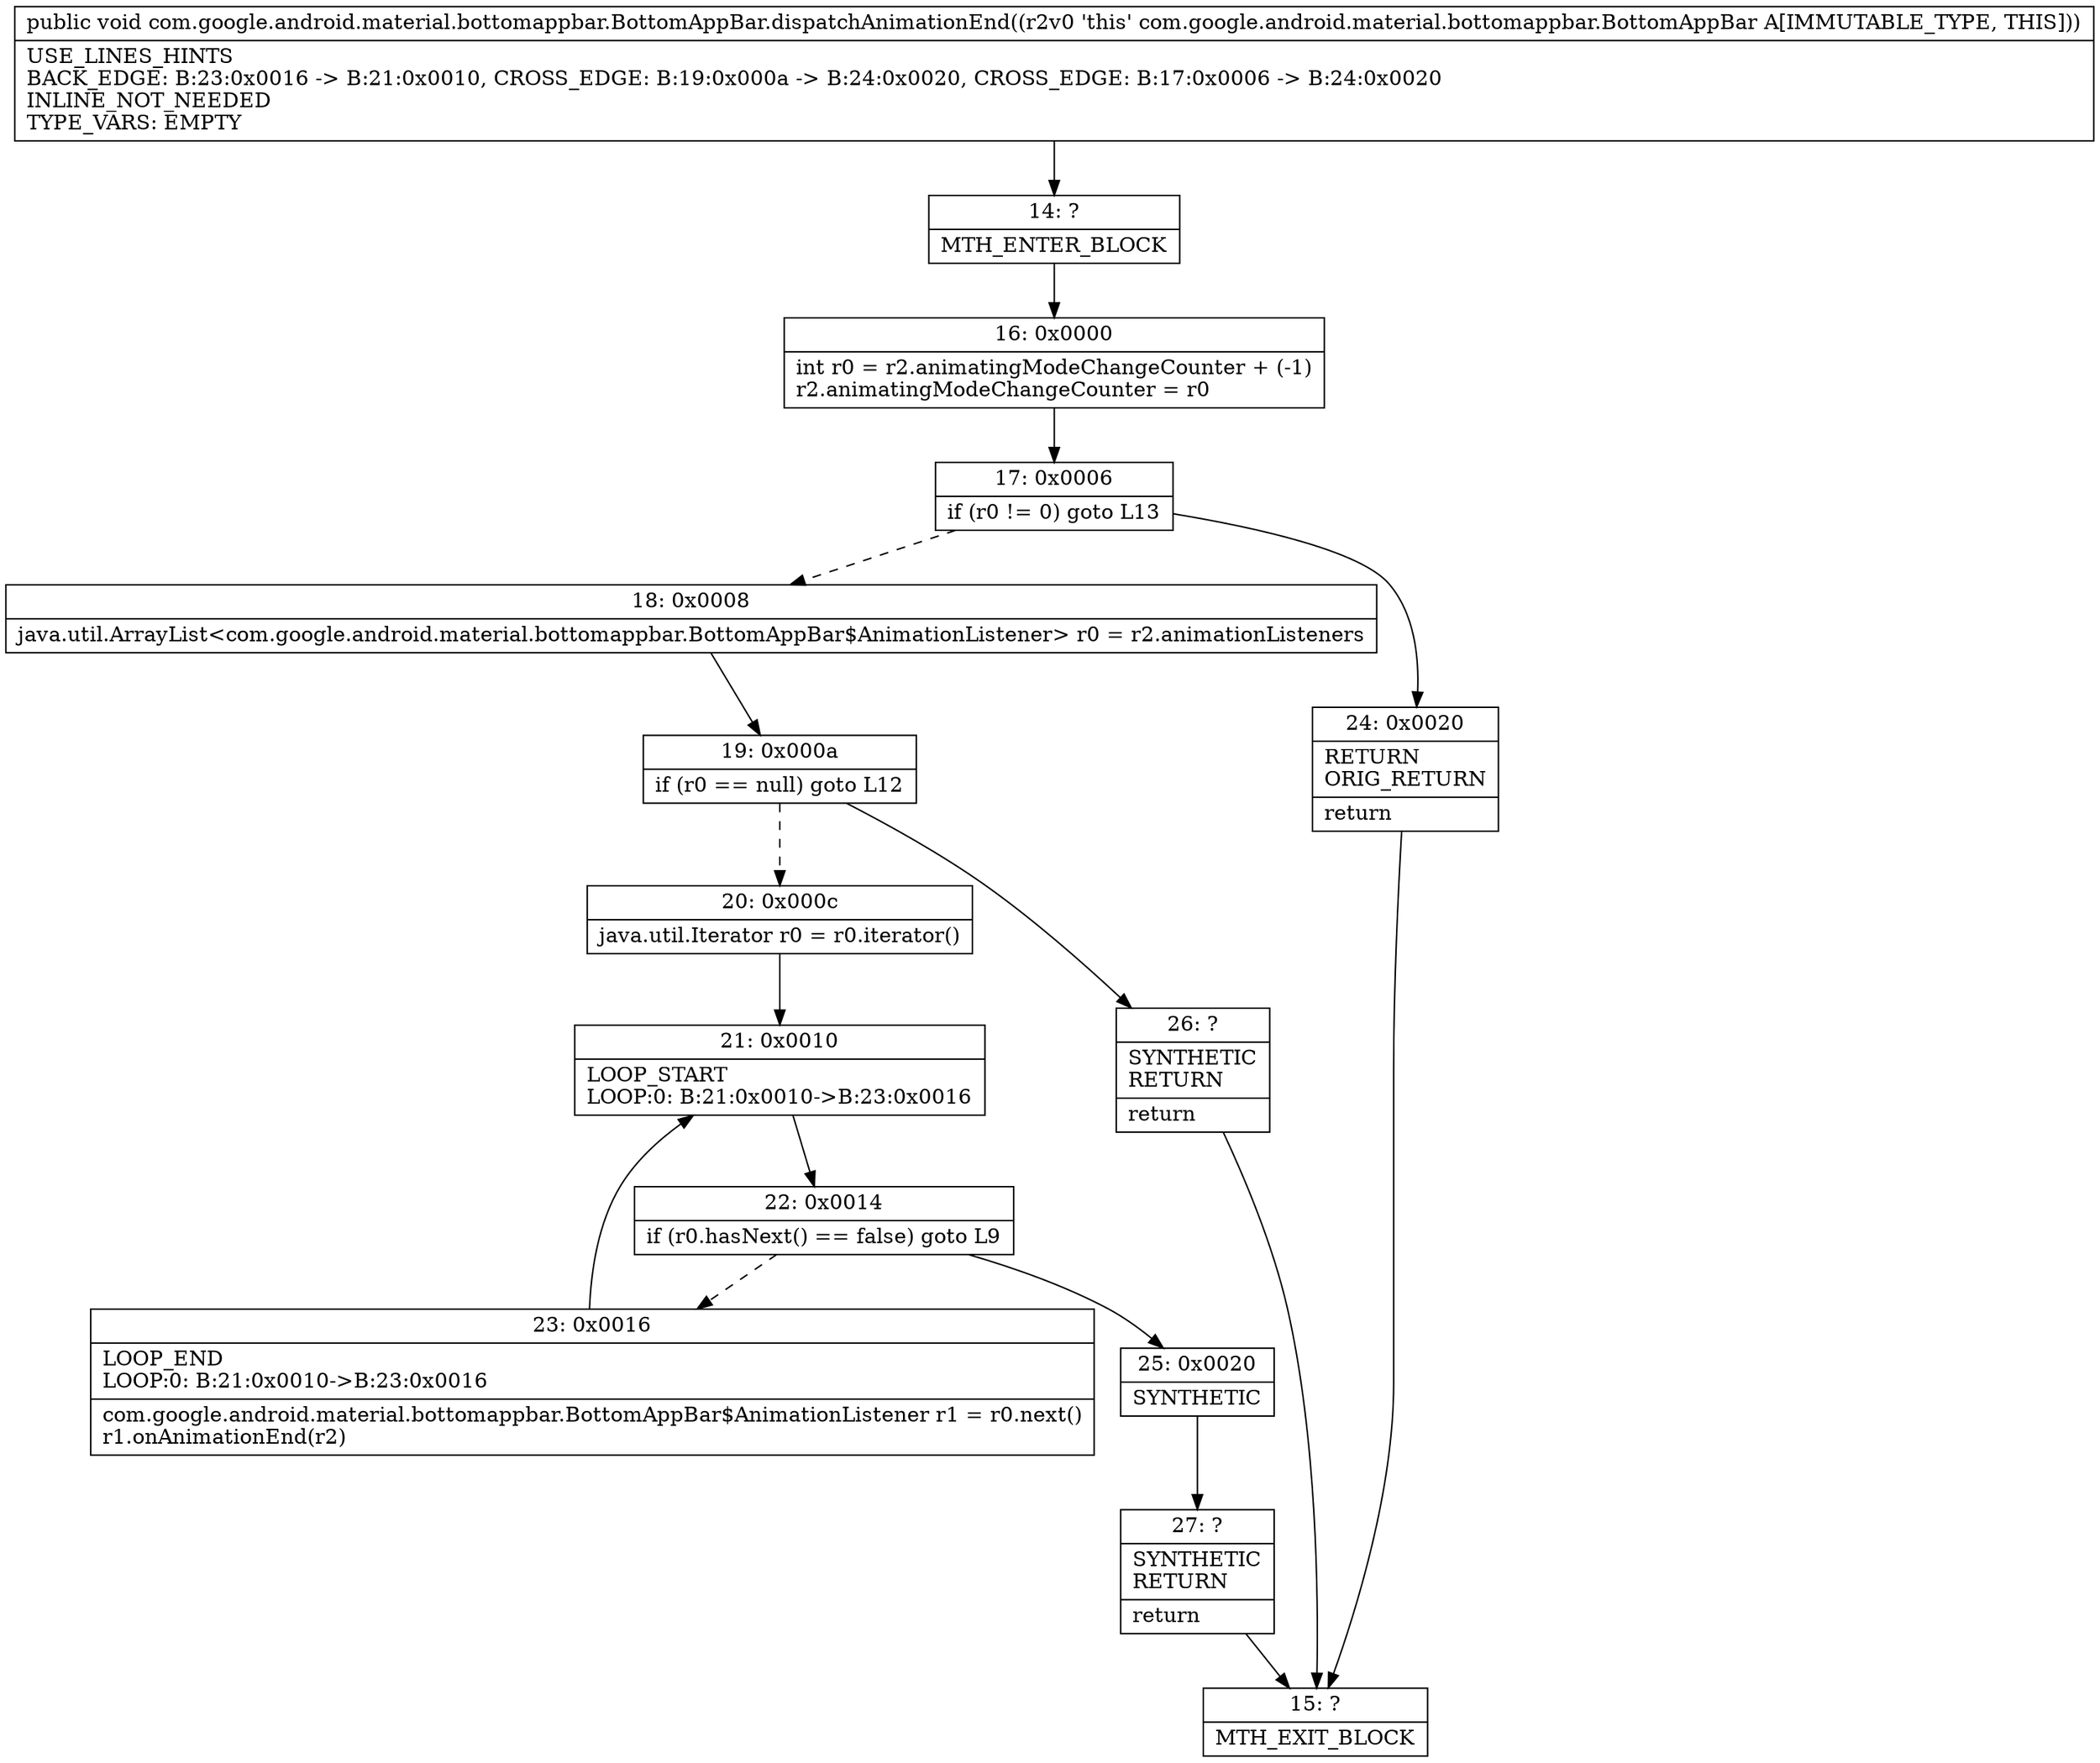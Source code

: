 digraph "CFG forcom.google.android.material.bottomappbar.BottomAppBar.dispatchAnimationEnd()V" {
Node_14 [shape=record,label="{14\:\ ?|MTH_ENTER_BLOCK\l}"];
Node_16 [shape=record,label="{16\:\ 0x0000|int r0 = r2.animatingModeChangeCounter + (\-1)\lr2.animatingModeChangeCounter = r0\l}"];
Node_17 [shape=record,label="{17\:\ 0x0006|if (r0 != 0) goto L13\l}"];
Node_18 [shape=record,label="{18\:\ 0x0008|java.util.ArrayList\<com.google.android.material.bottomappbar.BottomAppBar$AnimationListener\> r0 = r2.animationListeners\l}"];
Node_19 [shape=record,label="{19\:\ 0x000a|if (r0 == null) goto L12\l}"];
Node_20 [shape=record,label="{20\:\ 0x000c|java.util.Iterator r0 = r0.iterator()\l}"];
Node_21 [shape=record,label="{21\:\ 0x0010|LOOP_START\lLOOP:0: B:21:0x0010\-\>B:23:0x0016\l}"];
Node_22 [shape=record,label="{22\:\ 0x0014|if (r0.hasNext() == false) goto L9\l}"];
Node_23 [shape=record,label="{23\:\ 0x0016|LOOP_END\lLOOP:0: B:21:0x0010\-\>B:23:0x0016\l|com.google.android.material.bottomappbar.BottomAppBar$AnimationListener r1 = r0.next()\lr1.onAnimationEnd(r2)\l}"];
Node_25 [shape=record,label="{25\:\ 0x0020|SYNTHETIC\l}"];
Node_27 [shape=record,label="{27\:\ ?|SYNTHETIC\lRETURN\l|return\l}"];
Node_15 [shape=record,label="{15\:\ ?|MTH_EXIT_BLOCK\l}"];
Node_26 [shape=record,label="{26\:\ ?|SYNTHETIC\lRETURN\l|return\l}"];
Node_24 [shape=record,label="{24\:\ 0x0020|RETURN\lORIG_RETURN\l|return\l}"];
MethodNode[shape=record,label="{public void com.google.android.material.bottomappbar.BottomAppBar.dispatchAnimationEnd((r2v0 'this' com.google.android.material.bottomappbar.BottomAppBar A[IMMUTABLE_TYPE, THIS]))  | USE_LINES_HINTS\lBACK_EDGE: B:23:0x0016 \-\> B:21:0x0010, CROSS_EDGE: B:19:0x000a \-\> B:24:0x0020, CROSS_EDGE: B:17:0x0006 \-\> B:24:0x0020\lINLINE_NOT_NEEDED\lTYPE_VARS: EMPTY\l}"];
MethodNode -> Node_14;Node_14 -> Node_16;
Node_16 -> Node_17;
Node_17 -> Node_18[style=dashed];
Node_17 -> Node_24;
Node_18 -> Node_19;
Node_19 -> Node_20[style=dashed];
Node_19 -> Node_26;
Node_20 -> Node_21;
Node_21 -> Node_22;
Node_22 -> Node_23[style=dashed];
Node_22 -> Node_25;
Node_23 -> Node_21;
Node_25 -> Node_27;
Node_27 -> Node_15;
Node_26 -> Node_15;
Node_24 -> Node_15;
}

